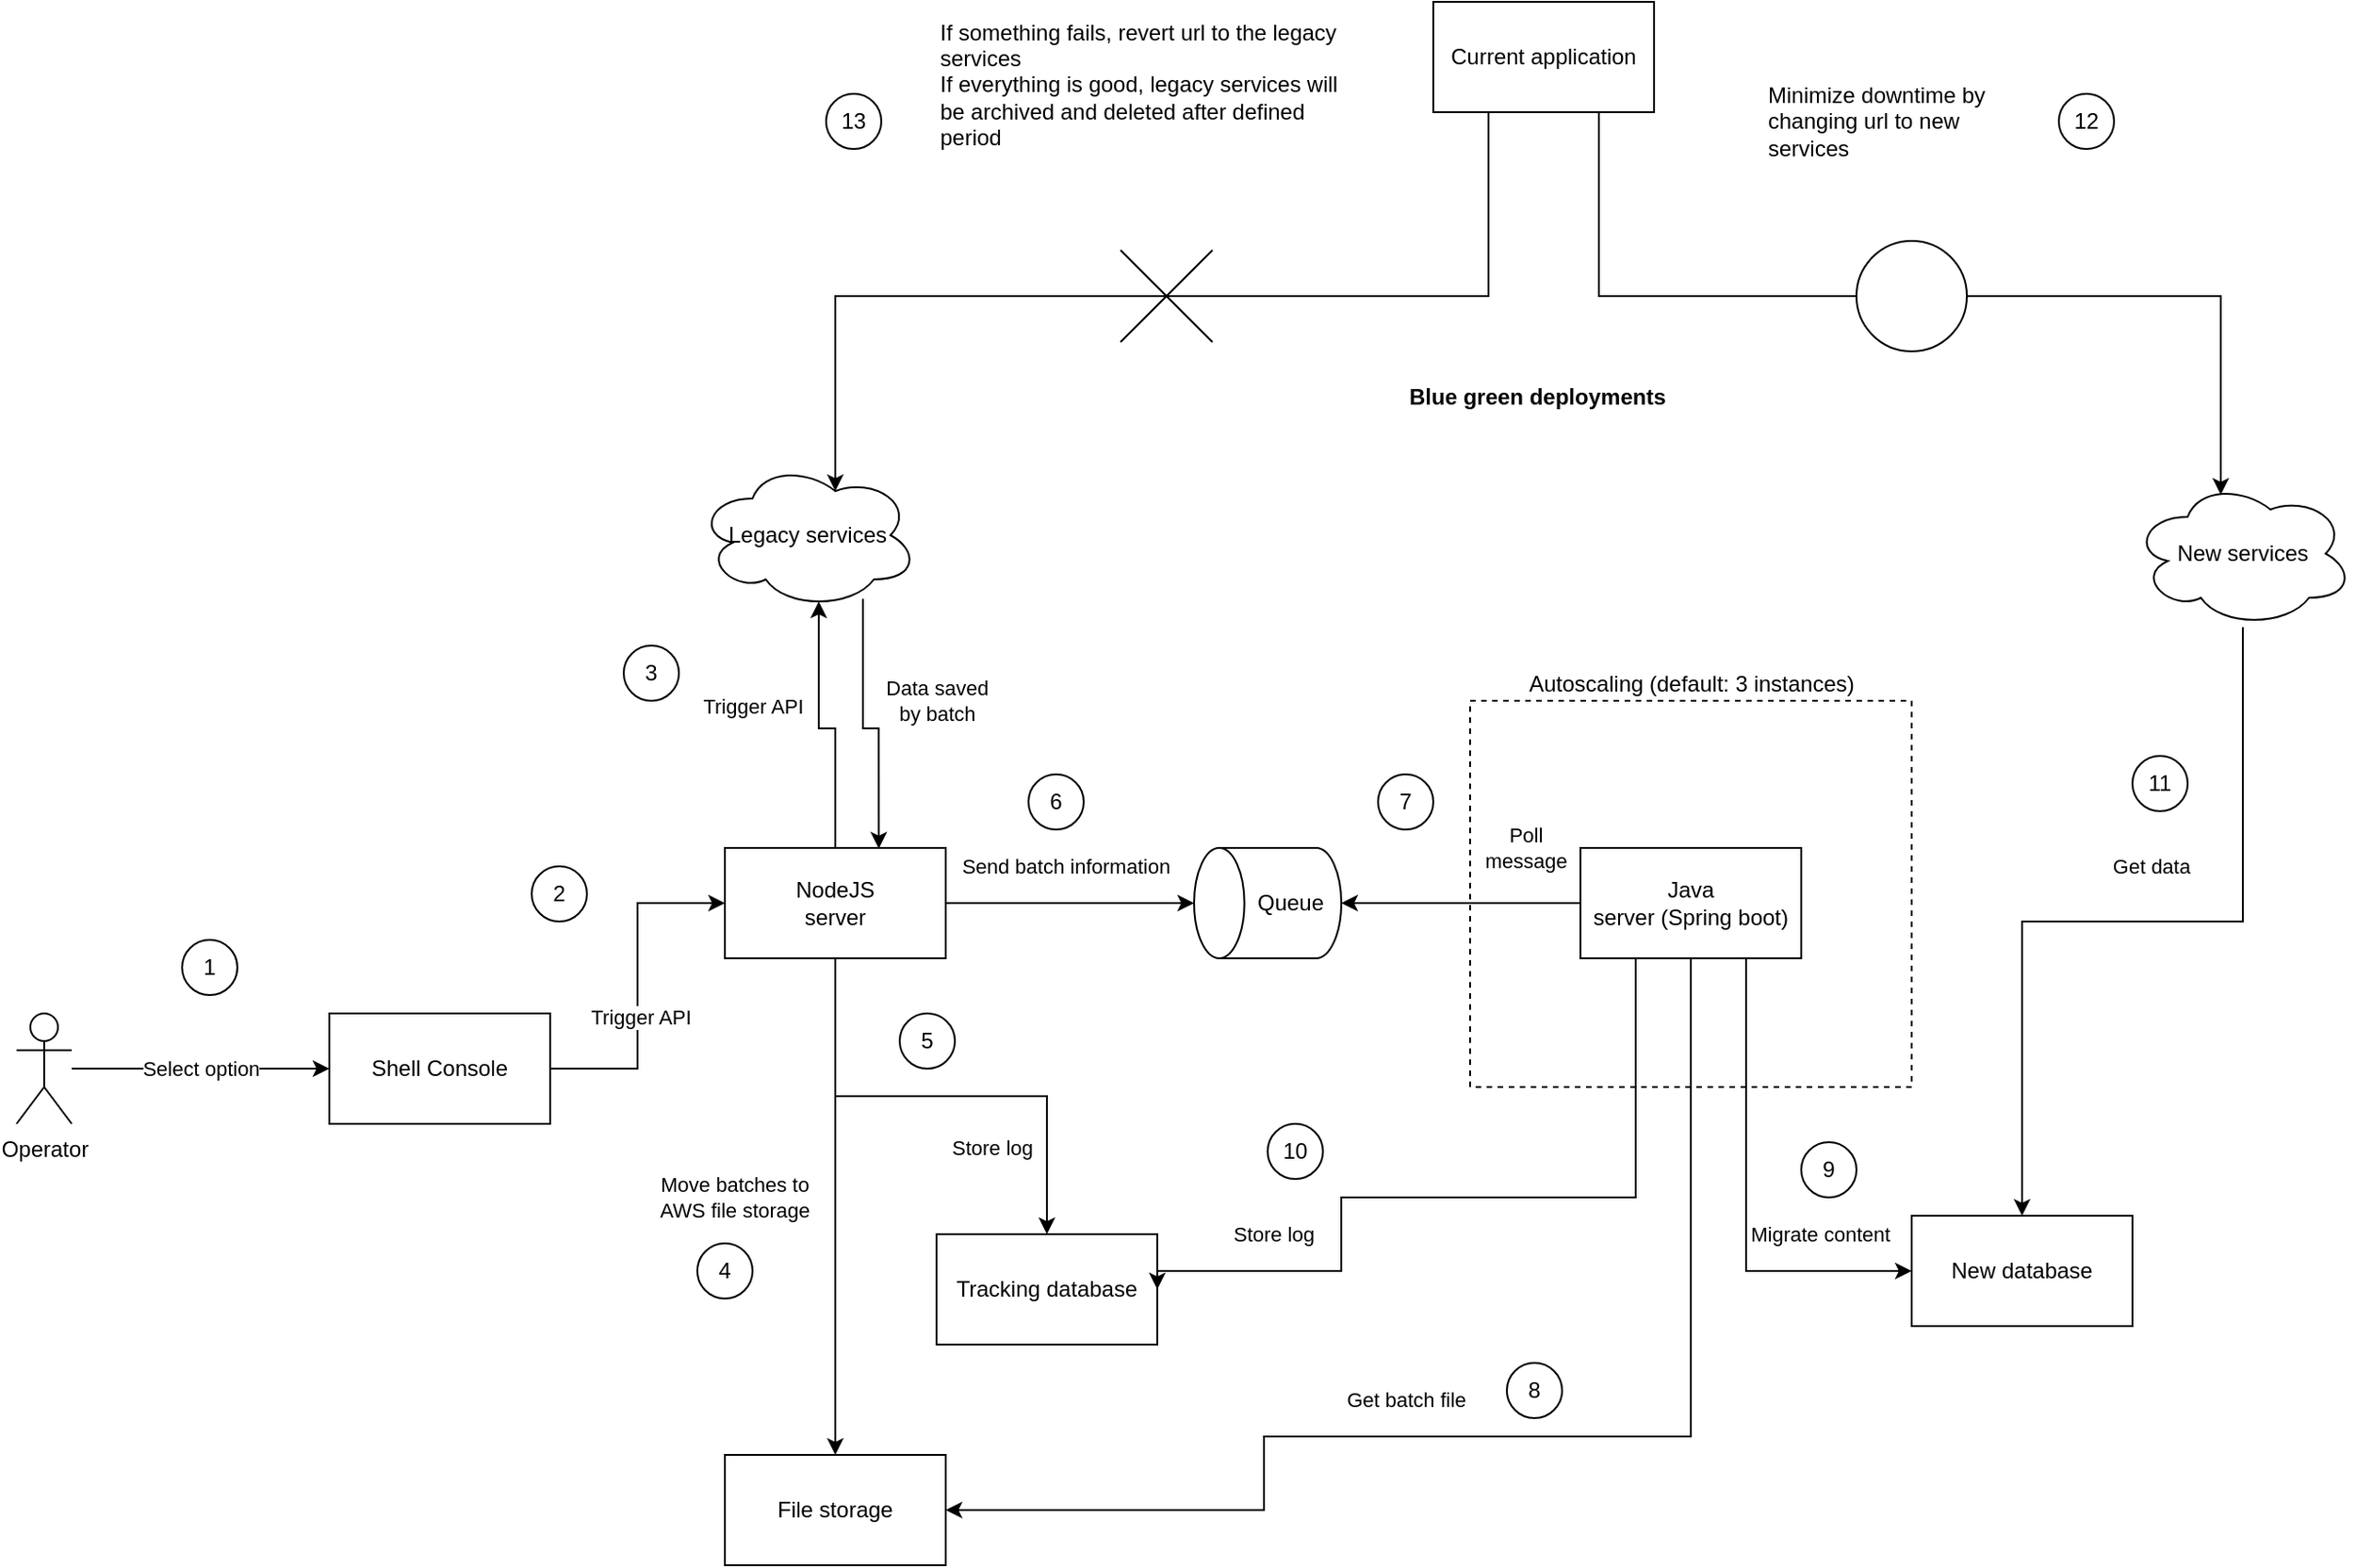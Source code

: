 <mxfile version="20.3.0" type="device" pages="2"><diagram id="ZnpAIXqMFggcw-VjOUrJ" name="Page-1"><mxGraphModel dx="1102" dy="1944" grid="1" gridSize="10" guides="1" tooltips="1" connect="1" arrows="1" fold="1" page="1" pageScale="1" pageWidth="850" pageHeight="1100" math="0" shadow="0"><root><mxCell id="0"/><mxCell id="1" parent="0"/><mxCell id="cE8laa9oDfosQl8SEi8H-54" style="edgeStyle=orthogonalEdgeStyle;rounded=0;orthogonalLoop=1;jettySize=auto;html=1;entryX=0.4;entryY=0.1;entryDx=0;entryDy=0;entryPerimeter=0;" edge="1" parent="1" source="cE8laa9oDfosQl8SEi8H-52" target="cE8laa9oDfosQl8SEi8H-49"><mxGeometry relative="1" as="geometry"><Array as="points"><mxPoint x="900" y="-70"/><mxPoint x="1238" y="-70"/></Array></mxGeometry></mxCell><mxCell id="cE8laa9oDfosQl8SEi8H-37" value="Autoscaling (default: 3 instances)" style="verticalLabelPosition=top;verticalAlign=bottom;html=1;shape=mxgraph.basic.rect;fillColor2=none;strokeWidth=1;size=20;indent=5;fillColor=none;dashed=1;labelPosition=center;align=center;" vertex="1" parent="1"><mxGeometry x="830" y="150" width="240" height="210" as="geometry"/></mxCell><mxCell id="cE8laa9oDfosQl8SEi8H-6" style="edgeStyle=orthogonalEdgeStyle;rounded=0;orthogonalLoop=1;jettySize=auto;html=1;entryX=0;entryY=0.5;entryDx=0;entryDy=0;" edge="1" parent="1" source="cE8laa9oDfosQl8SEi8H-1" target="cE8laa9oDfosQl8SEi8H-5"><mxGeometry relative="1" as="geometry"/></mxCell><mxCell id="cE8laa9oDfosQl8SEi8H-9" value="Trigger API" style="edgeLabel;html=1;align=center;verticalAlign=middle;resizable=0;points=[];" vertex="1" connectable="0" parent="cE8laa9oDfosQl8SEi8H-6"><mxGeometry x="-0.177" y="-1" relative="1" as="geometry"><mxPoint as="offset"/></mxGeometry></mxCell><mxCell id="cE8laa9oDfosQl8SEi8H-1" value="Shell Console" style="rounded=0;whiteSpace=wrap;html=1;" vertex="1" parent="1"><mxGeometry x="210" y="320" width="120" height="60" as="geometry"/></mxCell><mxCell id="cE8laa9oDfosQl8SEi8H-3" value="Select option" style="edgeStyle=orthogonalEdgeStyle;rounded=0;orthogonalLoop=1;jettySize=auto;html=1;" edge="1" parent="1" source="cE8laa9oDfosQl8SEi8H-2" target="cE8laa9oDfosQl8SEi8H-1"><mxGeometry relative="1" as="geometry"/></mxCell><mxCell id="cE8laa9oDfosQl8SEi8H-2" value="Operator" style="shape=umlActor;verticalLabelPosition=bottom;verticalAlign=top;html=1;outlineConnect=0;" vertex="1" parent="1"><mxGeometry x="40" y="320" width="30" height="60" as="geometry"/></mxCell><mxCell id="cE8laa9oDfosQl8SEi8H-8" style="edgeStyle=orthogonalEdgeStyle;rounded=0;orthogonalLoop=1;jettySize=auto;html=1;entryX=0.55;entryY=0.95;entryDx=0;entryDy=0;entryPerimeter=0;" edge="1" parent="1" source="cE8laa9oDfosQl8SEi8H-5" target="cE8laa9oDfosQl8SEi8H-7"><mxGeometry relative="1" as="geometry"/></mxCell><mxCell id="cE8laa9oDfosQl8SEi8H-10" value="Trigger API" style="edgeLabel;html=1;align=center;verticalAlign=middle;resizable=0;points=[];" vertex="1" connectable="0" parent="cE8laa9oDfosQl8SEi8H-8"><mxGeometry x="0.212" y="-1" relative="1" as="geometry"><mxPoint x="-37" as="offset"/></mxGeometry></mxCell><mxCell id="cE8laa9oDfosQl8SEi8H-16" value="Move batches to &lt;br&gt;AWS file storage" style="edgeStyle=orthogonalEdgeStyle;rounded=0;orthogonalLoop=1;jettySize=auto;html=1;" edge="1" parent="1" source="cE8laa9oDfosQl8SEi8H-5" target="cE8laa9oDfosQl8SEi8H-15"><mxGeometry x="-0.037" y="-55" relative="1" as="geometry"><mxPoint as="offset"/></mxGeometry></mxCell><mxCell id="cE8laa9oDfosQl8SEi8H-20" value="Send batch information" style="edgeStyle=orthogonalEdgeStyle;rounded=0;orthogonalLoop=1;jettySize=auto;html=1;" edge="1" parent="1" source="cE8laa9oDfosQl8SEi8H-5" target="cE8laa9oDfosQl8SEi8H-19"><mxGeometry x="-0.037" y="20" relative="1" as="geometry"><mxPoint as="offset"/></mxGeometry></mxCell><mxCell id="cE8laa9oDfosQl8SEi8H-24" value="Store log" style="edgeStyle=orthogonalEdgeStyle;rounded=0;orthogonalLoop=1;jettySize=auto;html=1;entryX=0.5;entryY=0;entryDx=0;entryDy=0;" edge="1" parent="1" source="cE8laa9oDfosQl8SEi8H-5" target="cE8laa9oDfosQl8SEi8H-23"><mxGeometry x="0.644" y="-30" relative="1" as="geometry"><mxPoint as="offset"/></mxGeometry></mxCell><mxCell id="cE8laa9oDfosQl8SEi8H-5" value="NodeJS&lt;br&gt;server" style="rounded=0;whiteSpace=wrap;html=1;" vertex="1" parent="1"><mxGeometry x="425" y="230" width="120" height="60" as="geometry"/></mxCell><mxCell id="cE8laa9oDfosQl8SEi8H-13" value="Data saved &lt;br&gt;by batch" style="edgeStyle=orthogonalEdgeStyle;rounded=0;orthogonalLoop=1;jettySize=auto;html=1;entryX=0.697;entryY=0.006;entryDx=0;entryDy=0;entryPerimeter=0;" edge="1" parent="1" source="cE8laa9oDfosQl8SEi8H-7" target="cE8laa9oDfosQl8SEi8H-5"><mxGeometry x="0.094" y="35" relative="1" as="geometry"><Array as="points"><mxPoint x="500" y="165"/><mxPoint x="509" y="165"/></Array><mxPoint x="-4" y="-15" as="offset"/></mxGeometry></mxCell><mxCell id="cE8laa9oDfosQl8SEi8H-7" value="Legacy services" style="ellipse;shape=cloud;whiteSpace=wrap;html=1;" vertex="1" parent="1"><mxGeometry x="410" y="20" width="120" height="80" as="geometry"/></mxCell><mxCell id="cE8laa9oDfosQl8SEi8H-11" value="1" style="ellipse;whiteSpace=wrap;html=1;aspect=fixed;" vertex="1" parent="1"><mxGeometry x="130" y="280" width="30" height="30" as="geometry"/></mxCell><mxCell id="cE8laa9oDfosQl8SEi8H-12" value="2" style="ellipse;whiteSpace=wrap;html=1;aspect=fixed;" vertex="1" parent="1"><mxGeometry x="320" y="240" width="30" height="30" as="geometry"/></mxCell><mxCell id="cE8laa9oDfosQl8SEi8H-14" value="3" style="ellipse;whiteSpace=wrap;html=1;aspect=fixed;" vertex="1" parent="1"><mxGeometry x="370" y="120" width="30" height="30" as="geometry"/></mxCell><mxCell id="cE8laa9oDfosQl8SEi8H-15" value="File storage" style="rounded=0;whiteSpace=wrap;html=1;" vertex="1" parent="1"><mxGeometry x="425" y="560" width="120" height="60" as="geometry"/></mxCell><mxCell id="cE8laa9oDfosQl8SEi8H-17" value="4" style="ellipse;whiteSpace=wrap;html=1;aspect=fixed;" vertex="1" parent="1"><mxGeometry x="410" y="445" width="30" height="30" as="geometry"/></mxCell><mxCell id="cE8laa9oDfosQl8SEi8H-19" value="Queue" style="shape=cylinder3;whiteSpace=wrap;html=1;boundedLbl=1;backgroundOutline=1;size=13.667;direction=north;" vertex="1" parent="1"><mxGeometry x="680" y="230" width="80" height="60" as="geometry"/></mxCell><mxCell id="cE8laa9oDfosQl8SEi8H-23" value="Tracking database" style="rounded=0;whiteSpace=wrap;html=1;" vertex="1" parent="1"><mxGeometry x="540" y="440" width="120" height="60" as="geometry"/></mxCell><mxCell id="cE8laa9oDfosQl8SEi8H-25" value="5" style="ellipse;whiteSpace=wrap;html=1;aspect=fixed;" vertex="1" parent="1"><mxGeometry x="520" y="320" width="30" height="30" as="geometry"/></mxCell><mxCell id="cE8laa9oDfosQl8SEi8H-26" value="6" style="ellipse;whiteSpace=wrap;html=1;aspect=fixed;" vertex="1" parent="1"><mxGeometry x="590" y="190" width="30" height="30" as="geometry"/></mxCell><mxCell id="cE8laa9oDfosQl8SEi8H-30" value="Poll &lt;br&gt;message" style="edgeStyle=orthogonalEdgeStyle;rounded=0;orthogonalLoop=1;jettySize=auto;html=1;entryX=0.5;entryY=1;entryDx=0;entryDy=0;entryPerimeter=0;" edge="1" parent="1" source="cE8laa9oDfosQl8SEi8H-28" target="cE8laa9oDfosQl8SEi8H-19"><mxGeometry x="-0.538" y="-30" relative="1" as="geometry"><mxPoint as="offset"/></mxGeometry></mxCell><mxCell id="cE8laa9oDfosQl8SEi8H-38" style="edgeStyle=orthogonalEdgeStyle;rounded=0;orthogonalLoop=1;jettySize=auto;html=1;entryX=1;entryY=0.5;entryDx=0;entryDy=0;exitX=0.25;exitY=1;exitDx=0;exitDy=0;" edge="1" parent="1" source="cE8laa9oDfosQl8SEi8H-28" target="cE8laa9oDfosQl8SEi8H-23"><mxGeometry relative="1" as="geometry"><Array as="points"><mxPoint x="920" y="420"/><mxPoint x="760" y="420"/><mxPoint x="760" y="460"/></Array></mxGeometry></mxCell><mxCell id="cE8laa9oDfosQl8SEi8H-39" value="Store log" style="edgeLabel;html=1;align=center;verticalAlign=middle;resizable=0;points=[];" vertex="1" connectable="0" parent="cE8laa9oDfosQl8SEi8H-38"><mxGeometry x="0.491" y="-2" relative="1" as="geometry"><mxPoint x="-35" y="-18" as="offset"/></mxGeometry></mxCell><mxCell id="cE8laa9oDfosQl8SEi8H-42" style="edgeStyle=orthogonalEdgeStyle;rounded=0;orthogonalLoop=1;jettySize=auto;html=1;entryX=0;entryY=0.5;entryDx=0;entryDy=0;exitX=0.75;exitY=1;exitDx=0;exitDy=0;" edge="1" parent="1" source="cE8laa9oDfosQl8SEi8H-28" target="cE8laa9oDfosQl8SEi8H-41"><mxGeometry relative="1" as="geometry"/></mxCell><mxCell id="cE8laa9oDfosQl8SEi8H-43" value="Migrate content" style="edgeLabel;html=1;align=center;verticalAlign=middle;resizable=0;points=[];" vertex="1" connectable="0" parent="cE8laa9oDfosQl8SEi8H-42"><mxGeometry x="0.494" y="-3" relative="1" as="geometry"><mxPoint x="16" y="-23" as="offset"/></mxGeometry></mxCell><mxCell id="cE8laa9oDfosQl8SEi8H-46" style="edgeStyle=orthogonalEdgeStyle;rounded=0;orthogonalLoop=1;jettySize=auto;html=1;entryX=1;entryY=0.5;entryDx=0;entryDy=0;" edge="1" parent="1" source="cE8laa9oDfosQl8SEi8H-28" target="cE8laa9oDfosQl8SEi8H-15"><mxGeometry relative="1" as="geometry"><Array as="points"><mxPoint x="950" y="550"/><mxPoint x="718" y="550"/><mxPoint x="718" y="590"/></Array></mxGeometry></mxCell><mxCell id="cE8laa9oDfosQl8SEi8H-48" value="Get batch file" style="edgeLabel;html=1;align=center;verticalAlign=middle;resizable=0;points=[];" vertex="1" connectable="0" parent="cE8laa9oDfosQl8SEi8H-46"><mxGeometry x="0.14" y="2" relative="1" as="geometry"><mxPoint x="-13" y="-22" as="offset"/></mxGeometry></mxCell><mxCell id="cE8laa9oDfosQl8SEi8H-28" value="Java&lt;br&gt;server (Spring boot)" style="rounded=0;whiteSpace=wrap;html=1;" vertex="1" parent="1"><mxGeometry x="890" y="230" width="120" height="60" as="geometry"/></mxCell><mxCell id="cE8laa9oDfosQl8SEi8H-36" value="7" style="ellipse;whiteSpace=wrap;html=1;aspect=fixed;" vertex="1" parent="1"><mxGeometry x="780" y="190" width="30" height="30" as="geometry"/></mxCell><mxCell id="cE8laa9oDfosQl8SEi8H-41" value="New database" style="rounded=0;whiteSpace=wrap;html=1;" vertex="1" parent="1"><mxGeometry x="1070" y="430" width="120" height="60" as="geometry"/></mxCell><mxCell id="cE8laa9oDfosQl8SEi8H-44" value="8" style="ellipse;whiteSpace=wrap;html=1;aspect=fixed;" vertex="1" parent="1"><mxGeometry x="850" y="510" width="30" height="30" as="geometry"/></mxCell><mxCell id="cE8laa9oDfosQl8SEi8H-45" value="9" style="ellipse;whiteSpace=wrap;html=1;aspect=fixed;" vertex="1" parent="1"><mxGeometry x="1010" y="390" width="30" height="30" as="geometry"/></mxCell><mxCell id="cE8laa9oDfosQl8SEi8H-47" value="10" style="ellipse;whiteSpace=wrap;html=1;aspect=fixed;" vertex="1" parent="1"><mxGeometry x="720" y="380" width="30" height="30" as="geometry"/></mxCell><mxCell id="cE8laa9oDfosQl8SEi8H-50" value="Get data" style="edgeStyle=orthogonalEdgeStyle;rounded=0;orthogonalLoop=1;jettySize=auto;html=1;entryX=0.5;entryY=0;entryDx=0;entryDy=0;" edge="1" parent="1" source="cE8laa9oDfosQl8SEi8H-49" target="cE8laa9oDfosQl8SEi8H-41"><mxGeometry x="-0.045" y="-30" relative="1" as="geometry"><mxPoint as="offset"/></mxGeometry></mxCell><mxCell id="cE8laa9oDfosQl8SEi8H-49" value="New services" style="ellipse;shape=cloud;whiteSpace=wrap;html=1;" vertex="1" parent="1"><mxGeometry x="1190" y="30" width="120" height="80" as="geometry"/></mxCell><mxCell id="cE8laa9oDfosQl8SEi8H-51" value="11" style="ellipse;whiteSpace=wrap;html=1;aspect=fixed;" vertex="1" parent="1"><mxGeometry x="1190" y="180" width="30" height="30" as="geometry"/></mxCell><mxCell id="cE8laa9oDfosQl8SEi8H-53" style="edgeStyle=orthogonalEdgeStyle;rounded=0;orthogonalLoop=1;jettySize=auto;html=1;entryX=0.625;entryY=0.2;entryDx=0;entryDy=0;entryPerimeter=0;" edge="1" parent="1" source="cE8laa9oDfosQl8SEi8H-52" target="cE8laa9oDfosQl8SEi8H-7"><mxGeometry relative="1" as="geometry"><Array as="points"><mxPoint x="840" y="-70"/><mxPoint x="485" y="-70"/></Array></mxGeometry></mxCell><mxCell id="cE8laa9oDfosQl8SEi8H-52" value="Current application" style="rounded=0;whiteSpace=wrap;html=1;" vertex="1" parent="1"><mxGeometry x="810" y="-230" width="120" height="60" as="geometry"/></mxCell><mxCell id="cE8laa9oDfosQl8SEi8H-55" value="12" style="ellipse;whiteSpace=wrap;html=1;aspect=fixed;" vertex="1" parent="1"><mxGeometry x="1150" y="-180" width="30" height="30" as="geometry"/></mxCell><mxCell id="cE8laa9oDfosQl8SEi8H-56" value="" style="endArrow=none;html=1;rounded=0;" edge="1" parent="1"><mxGeometry width="50" height="50" relative="1" as="geometry"><mxPoint x="640" y="-45" as="sourcePoint"/><mxPoint x="690" y="-95" as="targetPoint"/></mxGeometry></mxCell><mxCell id="cE8laa9oDfosQl8SEi8H-57" value="" style="endArrow=none;html=1;rounded=0;" edge="1" parent="1"><mxGeometry width="50" height="50" relative="1" as="geometry"><mxPoint x="690" y="-45" as="sourcePoint"/><mxPoint x="640" y="-95" as="targetPoint"/></mxGeometry></mxCell><mxCell id="cE8laa9oDfosQl8SEi8H-59" value="Minimize downtime by changing url to new services" style="text;html=1;strokeColor=none;fillColor=none;align=left;verticalAlign=middle;whiteSpace=wrap;rounded=0;dashed=1;" vertex="1" parent="1"><mxGeometry x="990" y="-180" width="140" height="30" as="geometry"/></mxCell><mxCell id="cE8laa9oDfosQl8SEi8H-60" value="If something fails, revert url to the legacy services&lt;br&gt;If everything is good, legacy services will be archived and deleted after defined period" style="text;html=1;strokeColor=none;fillColor=none;align=left;verticalAlign=middle;whiteSpace=wrap;rounded=0;dashed=1;" vertex="1" parent="1"><mxGeometry x="540" y="-200" width="220" height="30" as="geometry"/></mxCell><mxCell id="cE8laa9oDfosQl8SEi8H-61" value="13" style="ellipse;whiteSpace=wrap;html=1;aspect=fixed;" vertex="1" parent="1"><mxGeometry x="480" y="-180" width="30" height="30" as="geometry"/></mxCell><mxCell id="cE8laa9oDfosQl8SEi8H-62" value="" style="ellipse;whiteSpace=wrap;html=1;aspect=fixed;fillColor=default;" vertex="1" parent="1"><mxGeometry x="1040" y="-100" width="60" height="60" as="geometry"/></mxCell><mxCell id="cE8laa9oDfosQl8SEi8H-63" value="Blue green deployments" style="text;html=1;strokeColor=none;fillColor=none;align=left;verticalAlign=middle;whiteSpace=wrap;rounded=0;dashed=1;fontStyle=1" vertex="1" parent="1"><mxGeometry x="795" y="-30" width="175" height="30" as="geometry"/></mxCell></root></mxGraphModel></diagram><diagram id="pNck0-OBlyxj0cUNyLu6" name="Page-2"><mxGraphModel dx="1102" dy="844" grid="1" gridSize="10" guides="1" tooltips="1" connect="1" arrows="1" fold="1" page="1" pageScale="1" pageWidth="850" pageHeight="1100" math="0" shadow="0"><root><mxCell id="0"/><mxCell id="1" parent="0"/><mxCell id="OuGARBeq2moWYyGn9cyV-1" value="Retry flow if something fails" style="text;html=1;strokeColor=none;fillColor=none;align=center;verticalAlign=middle;whiteSpace=wrap;rounded=0;fontStyle=1" vertex="1" parent="1"><mxGeometry x="110" y="350" width="195" height="30" as="geometry"/></mxCell><mxCell id="OuGARBeq2moWYyGn9cyV-2" value="" style="edgeStyle=orthogonalEdgeStyle;rounded=0;orthogonalLoop=1;jettySize=auto;html=1;" edge="1" parent="1" source="OuGARBeq2moWYyGn9cyV-4" target="OuGARBeq2moWYyGn9cyV-9"><mxGeometry relative="1" as="geometry"/></mxCell><mxCell id="OuGARBeq2moWYyGn9cyV-3" value="Trigger API" style="edgeLabel;html=1;align=center;verticalAlign=middle;resizable=0;points=[];" vertex="1" connectable="0" parent="OuGARBeq2moWYyGn9cyV-2"><mxGeometry x="0.154" y="2" relative="1" as="geometry"><mxPoint x="-11" as="offset"/></mxGeometry></mxCell><mxCell id="OuGARBeq2moWYyGn9cyV-4" value="Console" style="rounded=0;whiteSpace=wrap;html=1;" vertex="1" parent="1"><mxGeometry x="315" y="500" width="120" height="60" as="geometry"/></mxCell><mxCell id="OuGARBeq2moWYyGn9cyV-5" value="Select option" style="edgeStyle=orthogonalEdgeStyle;rounded=0;orthogonalLoop=1;jettySize=auto;html=1;" edge="1" parent="1" source="OuGARBeq2moWYyGn9cyV-6" target="OuGARBeq2moWYyGn9cyV-4"><mxGeometry relative="1" as="geometry"/></mxCell><mxCell id="OuGARBeq2moWYyGn9cyV-6" value="Operator" style="shape=umlActor;verticalLabelPosition=bottom;verticalAlign=top;html=1;outlineConnect=0;" vertex="1" parent="1"><mxGeometry x="145" y="500" width="30" height="60" as="geometry"/></mxCell><mxCell id="OuGARBeq2moWYyGn9cyV-7" value="1" style="ellipse;whiteSpace=wrap;html=1;aspect=fixed;" vertex="1" parent="1"><mxGeometry x="235" y="450" width="30" height="30" as="geometry"/></mxCell><mxCell id="OuGARBeq2moWYyGn9cyV-8" value="2" style="ellipse;whiteSpace=wrap;html=1;aspect=fixed;" vertex="1" parent="1"><mxGeometry x="485" y="450" width="30" height="30" as="geometry"/></mxCell><mxCell id="OuGARBeq2moWYyGn9cyV-9" value="Java&lt;br&gt;server (Spring boot)" style="rounded=0;whiteSpace=wrap;html=1;" vertex="1" parent="1"><mxGeometry x="550" y="500" width="120" height="60" as="geometry"/></mxCell><mxCell id="4-6NMSDclUp9CmV_s0XT-1" value="" style="edgeStyle=orthogonalEdgeStyle;rounded=0;orthogonalLoop=1;jettySize=auto;html=1;" edge="1" source="4-6NMSDclUp9CmV_s0XT-3" target="4-6NMSDclUp9CmV_s0XT-8" parent="1"><mxGeometry relative="1" as="geometry"/></mxCell><mxCell id="4-6NMSDclUp9CmV_s0XT-2" value="Trigger API" style="edgeLabel;html=1;align=center;verticalAlign=middle;resizable=0;points=[];" vertex="1" connectable="0" parent="4-6NMSDclUp9CmV_s0XT-1"><mxGeometry x="0.154" y="2" relative="1" as="geometry"><mxPoint x="-11" as="offset"/></mxGeometry></mxCell><mxCell id="4-6NMSDclUp9CmV_s0XT-3" value="Console" style="rounded=0;whiteSpace=wrap;html=1;" vertex="1" parent="1"><mxGeometry x="300" y="820" width="120" height="60" as="geometry"/></mxCell><mxCell id="4-6NMSDclUp9CmV_s0XT-4" value="Select option" style="edgeStyle=orthogonalEdgeStyle;rounded=0;orthogonalLoop=1;jettySize=auto;html=1;" edge="1" source="4-6NMSDclUp9CmV_s0XT-5" target="4-6NMSDclUp9CmV_s0XT-3" parent="1"><mxGeometry relative="1" as="geometry"/></mxCell><mxCell id="4-6NMSDclUp9CmV_s0XT-5" value="Operator" style="shape=umlActor;verticalLabelPosition=bottom;verticalAlign=top;html=1;outlineConnect=0;" vertex="1" parent="1"><mxGeometry x="130" y="820" width="30" height="60" as="geometry"/></mxCell><mxCell id="4-6NMSDclUp9CmV_s0XT-6" value="1" style="ellipse;whiteSpace=wrap;html=1;aspect=fixed;" vertex="1" parent="1"><mxGeometry x="220" y="770" width="30" height="30" as="geometry"/></mxCell><mxCell id="4-6NMSDclUp9CmV_s0XT-7" value="2" style="ellipse;whiteSpace=wrap;html=1;aspect=fixed;" vertex="1" parent="1"><mxGeometry x="470" y="770" width="30" height="30" as="geometry"/></mxCell><mxCell id="4-6NMSDclUp9CmV_s0XT-8" value="NodeJS&lt;br&gt;server" style="rounded=0;whiteSpace=wrap;html=1;" vertex="1" parent="1"><mxGeometry x="535" y="820" width="120" height="60" as="geometry"/></mxCell><mxCell id="4-6NMSDclUp9CmV_s0XT-9" value="Pause and resume process" style="text;html=1;strokeColor=none;fillColor=none;align=center;verticalAlign=middle;whiteSpace=wrap;rounded=0;fontStyle=1" vertex="1" parent="1"><mxGeometry x="110" y="690" width="195" height="30" as="geometry"/></mxCell></root></mxGraphModel></diagram></mxfile>